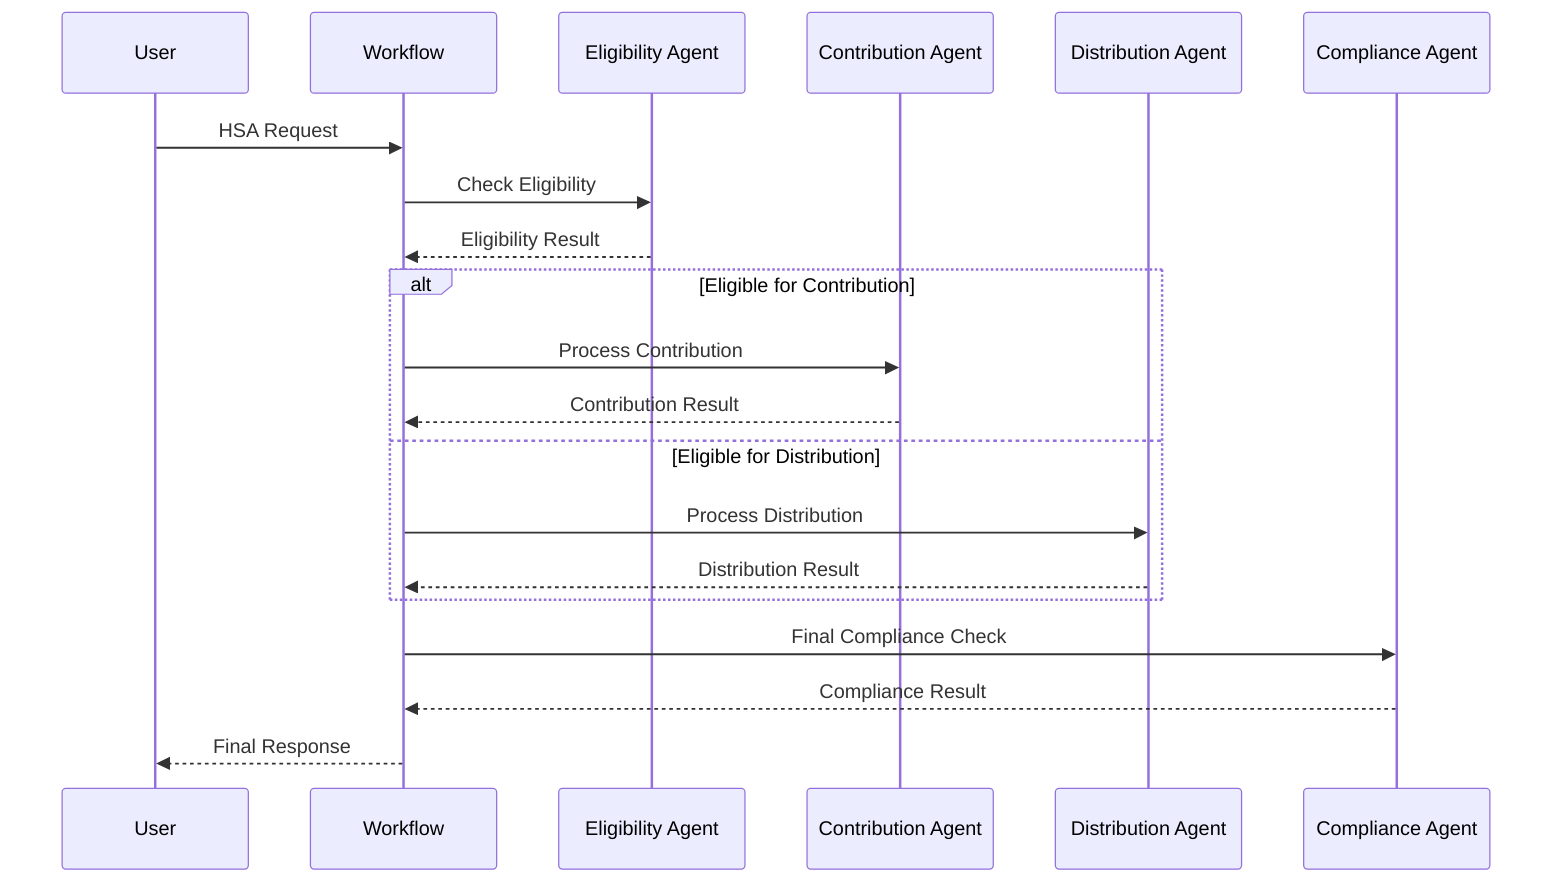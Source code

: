 sequenceDiagram
    participant U as User
    participant WF as Workflow
    participant EA as Eligibility Agent
    participant CA as Contribution Agent
    participant DA as Distribution Agent
    participant CPA as Compliance Agent
    
    U->>WF: HSA Request
    WF->>EA: Check Eligibility
    EA-->>WF: Eligibility Result
    
    alt Eligible for Contribution
        WF->>CA: Process Contribution
        CA-->>WF: Contribution Result
    else Eligible for Distribution
        WF->>DA: Process Distribution
        DA-->>WF: Distribution Result
    end
    
    WF->>CPA: Final Compliance Check
    CPA-->>WF: Compliance Result
    WF-->>U: Final Response
